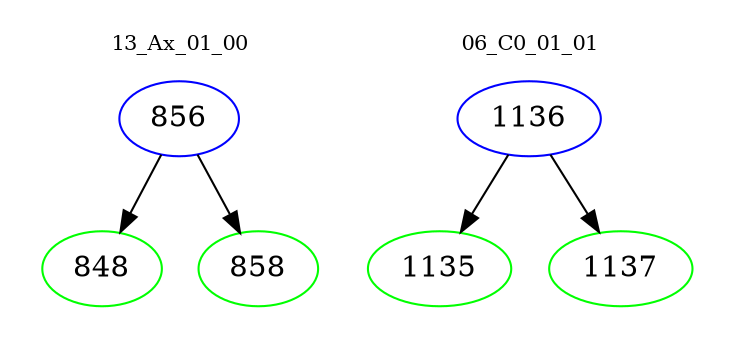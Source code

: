 digraph{
subgraph cluster_0 {
color = white
label = "13_Ax_01_00";
fontsize=10;
T0_856 [label="856", color="blue"]
T0_856 -> T0_848 [color="black"]
T0_848 [label="848", color="green"]
T0_856 -> T0_858 [color="black"]
T0_858 [label="858", color="green"]
}
subgraph cluster_1 {
color = white
label = "06_C0_01_01";
fontsize=10;
T1_1136 [label="1136", color="blue"]
T1_1136 -> T1_1135 [color="black"]
T1_1135 [label="1135", color="green"]
T1_1136 -> T1_1137 [color="black"]
T1_1137 [label="1137", color="green"]
}
}
